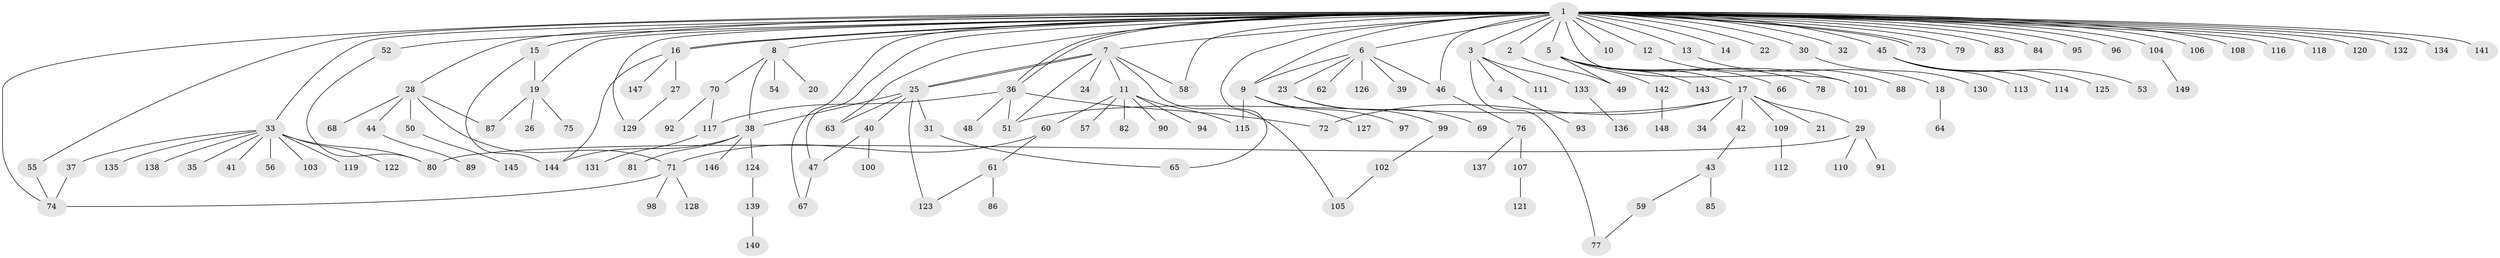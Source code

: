 // Generated by graph-tools (version 1.1) at 2025/26/03/09/25 03:26:08]
// undirected, 149 vertices, 181 edges
graph export_dot {
graph [start="1"]
  node [color=gray90,style=filled];
  1;
  2;
  3;
  4;
  5;
  6;
  7;
  8;
  9;
  10;
  11;
  12;
  13;
  14;
  15;
  16;
  17;
  18;
  19;
  20;
  21;
  22;
  23;
  24;
  25;
  26;
  27;
  28;
  29;
  30;
  31;
  32;
  33;
  34;
  35;
  36;
  37;
  38;
  39;
  40;
  41;
  42;
  43;
  44;
  45;
  46;
  47;
  48;
  49;
  50;
  51;
  52;
  53;
  54;
  55;
  56;
  57;
  58;
  59;
  60;
  61;
  62;
  63;
  64;
  65;
  66;
  67;
  68;
  69;
  70;
  71;
  72;
  73;
  74;
  75;
  76;
  77;
  78;
  79;
  80;
  81;
  82;
  83;
  84;
  85;
  86;
  87;
  88;
  89;
  90;
  91;
  92;
  93;
  94;
  95;
  96;
  97;
  98;
  99;
  100;
  101;
  102;
  103;
  104;
  105;
  106;
  107;
  108;
  109;
  110;
  111;
  112;
  113;
  114;
  115;
  116;
  117;
  118;
  119;
  120;
  121;
  122;
  123;
  124;
  125;
  126;
  127;
  128;
  129;
  130;
  131;
  132;
  133;
  134;
  135;
  136;
  137;
  138;
  139;
  140;
  141;
  142;
  143;
  144;
  145;
  146;
  147;
  148;
  149;
  1 -- 2;
  1 -- 3;
  1 -- 5;
  1 -- 6;
  1 -- 7;
  1 -- 8;
  1 -- 9;
  1 -- 10;
  1 -- 12;
  1 -- 13;
  1 -- 14;
  1 -- 15;
  1 -- 16;
  1 -- 16;
  1 -- 19;
  1 -- 22;
  1 -- 28;
  1 -- 30;
  1 -- 32;
  1 -- 33;
  1 -- 36;
  1 -- 36;
  1 -- 45;
  1 -- 46;
  1 -- 47;
  1 -- 52;
  1 -- 55;
  1 -- 58;
  1 -- 63;
  1 -- 65;
  1 -- 67;
  1 -- 73;
  1 -- 73;
  1 -- 74;
  1 -- 79;
  1 -- 83;
  1 -- 84;
  1 -- 95;
  1 -- 96;
  1 -- 101;
  1 -- 104;
  1 -- 106;
  1 -- 108;
  1 -- 116;
  1 -- 118;
  1 -- 120;
  1 -- 129;
  1 -- 132;
  1 -- 134;
  1 -- 141;
  2 -- 49;
  3 -- 4;
  3 -- 77;
  3 -- 111;
  3 -- 133;
  4 -- 93;
  5 -- 17;
  5 -- 49;
  5 -- 66;
  5 -- 78;
  5 -- 101;
  5 -- 142;
  5 -- 143;
  6 -- 9;
  6 -- 23;
  6 -- 39;
  6 -- 46;
  6 -- 62;
  6 -- 126;
  7 -- 11;
  7 -- 24;
  7 -- 25;
  7 -- 25;
  7 -- 51;
  7 -- 58;
  7 -- 105;
  8 -- 20;
  8 -- 38;
  8 -- 54;
  8 -- 70;
  9 -- 97;
  9 -- 115;
  9 -- 127;
  11 -- 57;
  11 -- 60;
  11 -- 82;
  11 -- 90;
  11 -- 94;
  11 -- 115;
  12 -- 88;
  13 -- 18;
  15 -- 19;
  15 -- 144;
  16 -- 27;
  16 -- 144;
  16 -- 147;
  17 -- 21;
  17 -- 29;
  17 -- 34;
  17 -- 42;
  17 -- 51;
  17 -- 72;
  17 -- 109;
  18 -- 64;
  19 -- 26;
  19 -- 75;
  19 -- 87;
  23 -- 69;
  23 -- 99;
  25 -- 31;
  25 -- 38;
  25 -- 40;
  25 -- 63;
  25 -- 123;
  27 -- 129;
  28 -- 44;
  28 -- 50;
  28 -- 68;
  28 -- 71;
  28 -- 87;
  29 -- 80;
  29 -- 91;
  29 -- 110;
  30 -- 130;
  31 -- 65;
  33 -- 35;
  33 -- 37;
  33 -- 41;
  33 -- 56;
  33 -- 80;
  33 -- 103;
  33 -- 119;
  33 -- 122;
  33 -- 135;
  33 -- 138;
  36 -- 48;
  36 -- 51;
  36 -- 72;
  36 -- 117;
  37 -- 74;
  38 -- 81;
  38 -- 124;
  38 -- 144;
  38 -- 146;
  40 -- 47;
  40 -- 100;
  42 -- 43;
  43 -- 59;
  43 -- 85;
  44 -- 89;
  45 -- 53;
  45 -- 113;
  45 -- 114;
  45 -- 125;
  46 -- 76;
  47 -- 67;
  50 -- 145;
  52 -- 80;
  55 -- 74;
  59 -- 77;
  60 -- 61;
  60 -- 71;
  61 -- 86;
  61 -- 123;
  70 -- 92;
  70 -- 117;
  71 -- 74;
  71 -- 98;
  71 -- 128;
  76 -- 107;
  76 -- 137;
  99 -- 102;
  102 -- 105;
  104 -- 149;
  107 -- 121;
  109 -- 112;
  117 -- 131;
  124 -- 139;
  133 -- 136;
  139 -- 140;
  142 -- 148;
}
